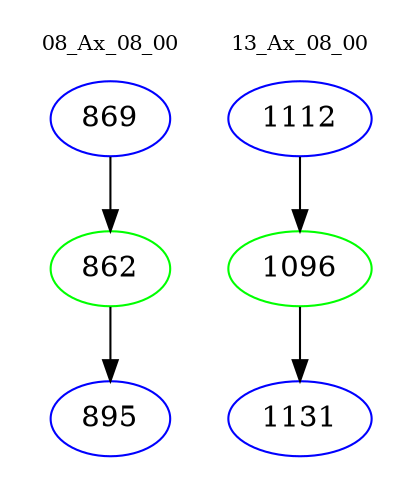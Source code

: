 digraph{
subgraph cluster_0 {
color = white
label = "08_Ax_08_00";
fontsize=10;
T0_869 [label="869", color="blue"]
T0_869 -> T0_862 [color="black"]
T0_862 [label="862", color="green"]
T0_862 -> T0_895 [color="black"]
T0_895 [label="895", color="blue"]
}
subgraph cluster_1 {
color = white
label = "13_Ax_08_00";
fontsize=10;
T1_1112 [label="1112", color="blue"]
T1_1112 -> T1_1096 [color="black"]
T1_1096 [label="1096", color="green"]
T1_1096 -> T1_1131 [color="black"]
T1_1131 [label="1131", color="blue"]
}
}
